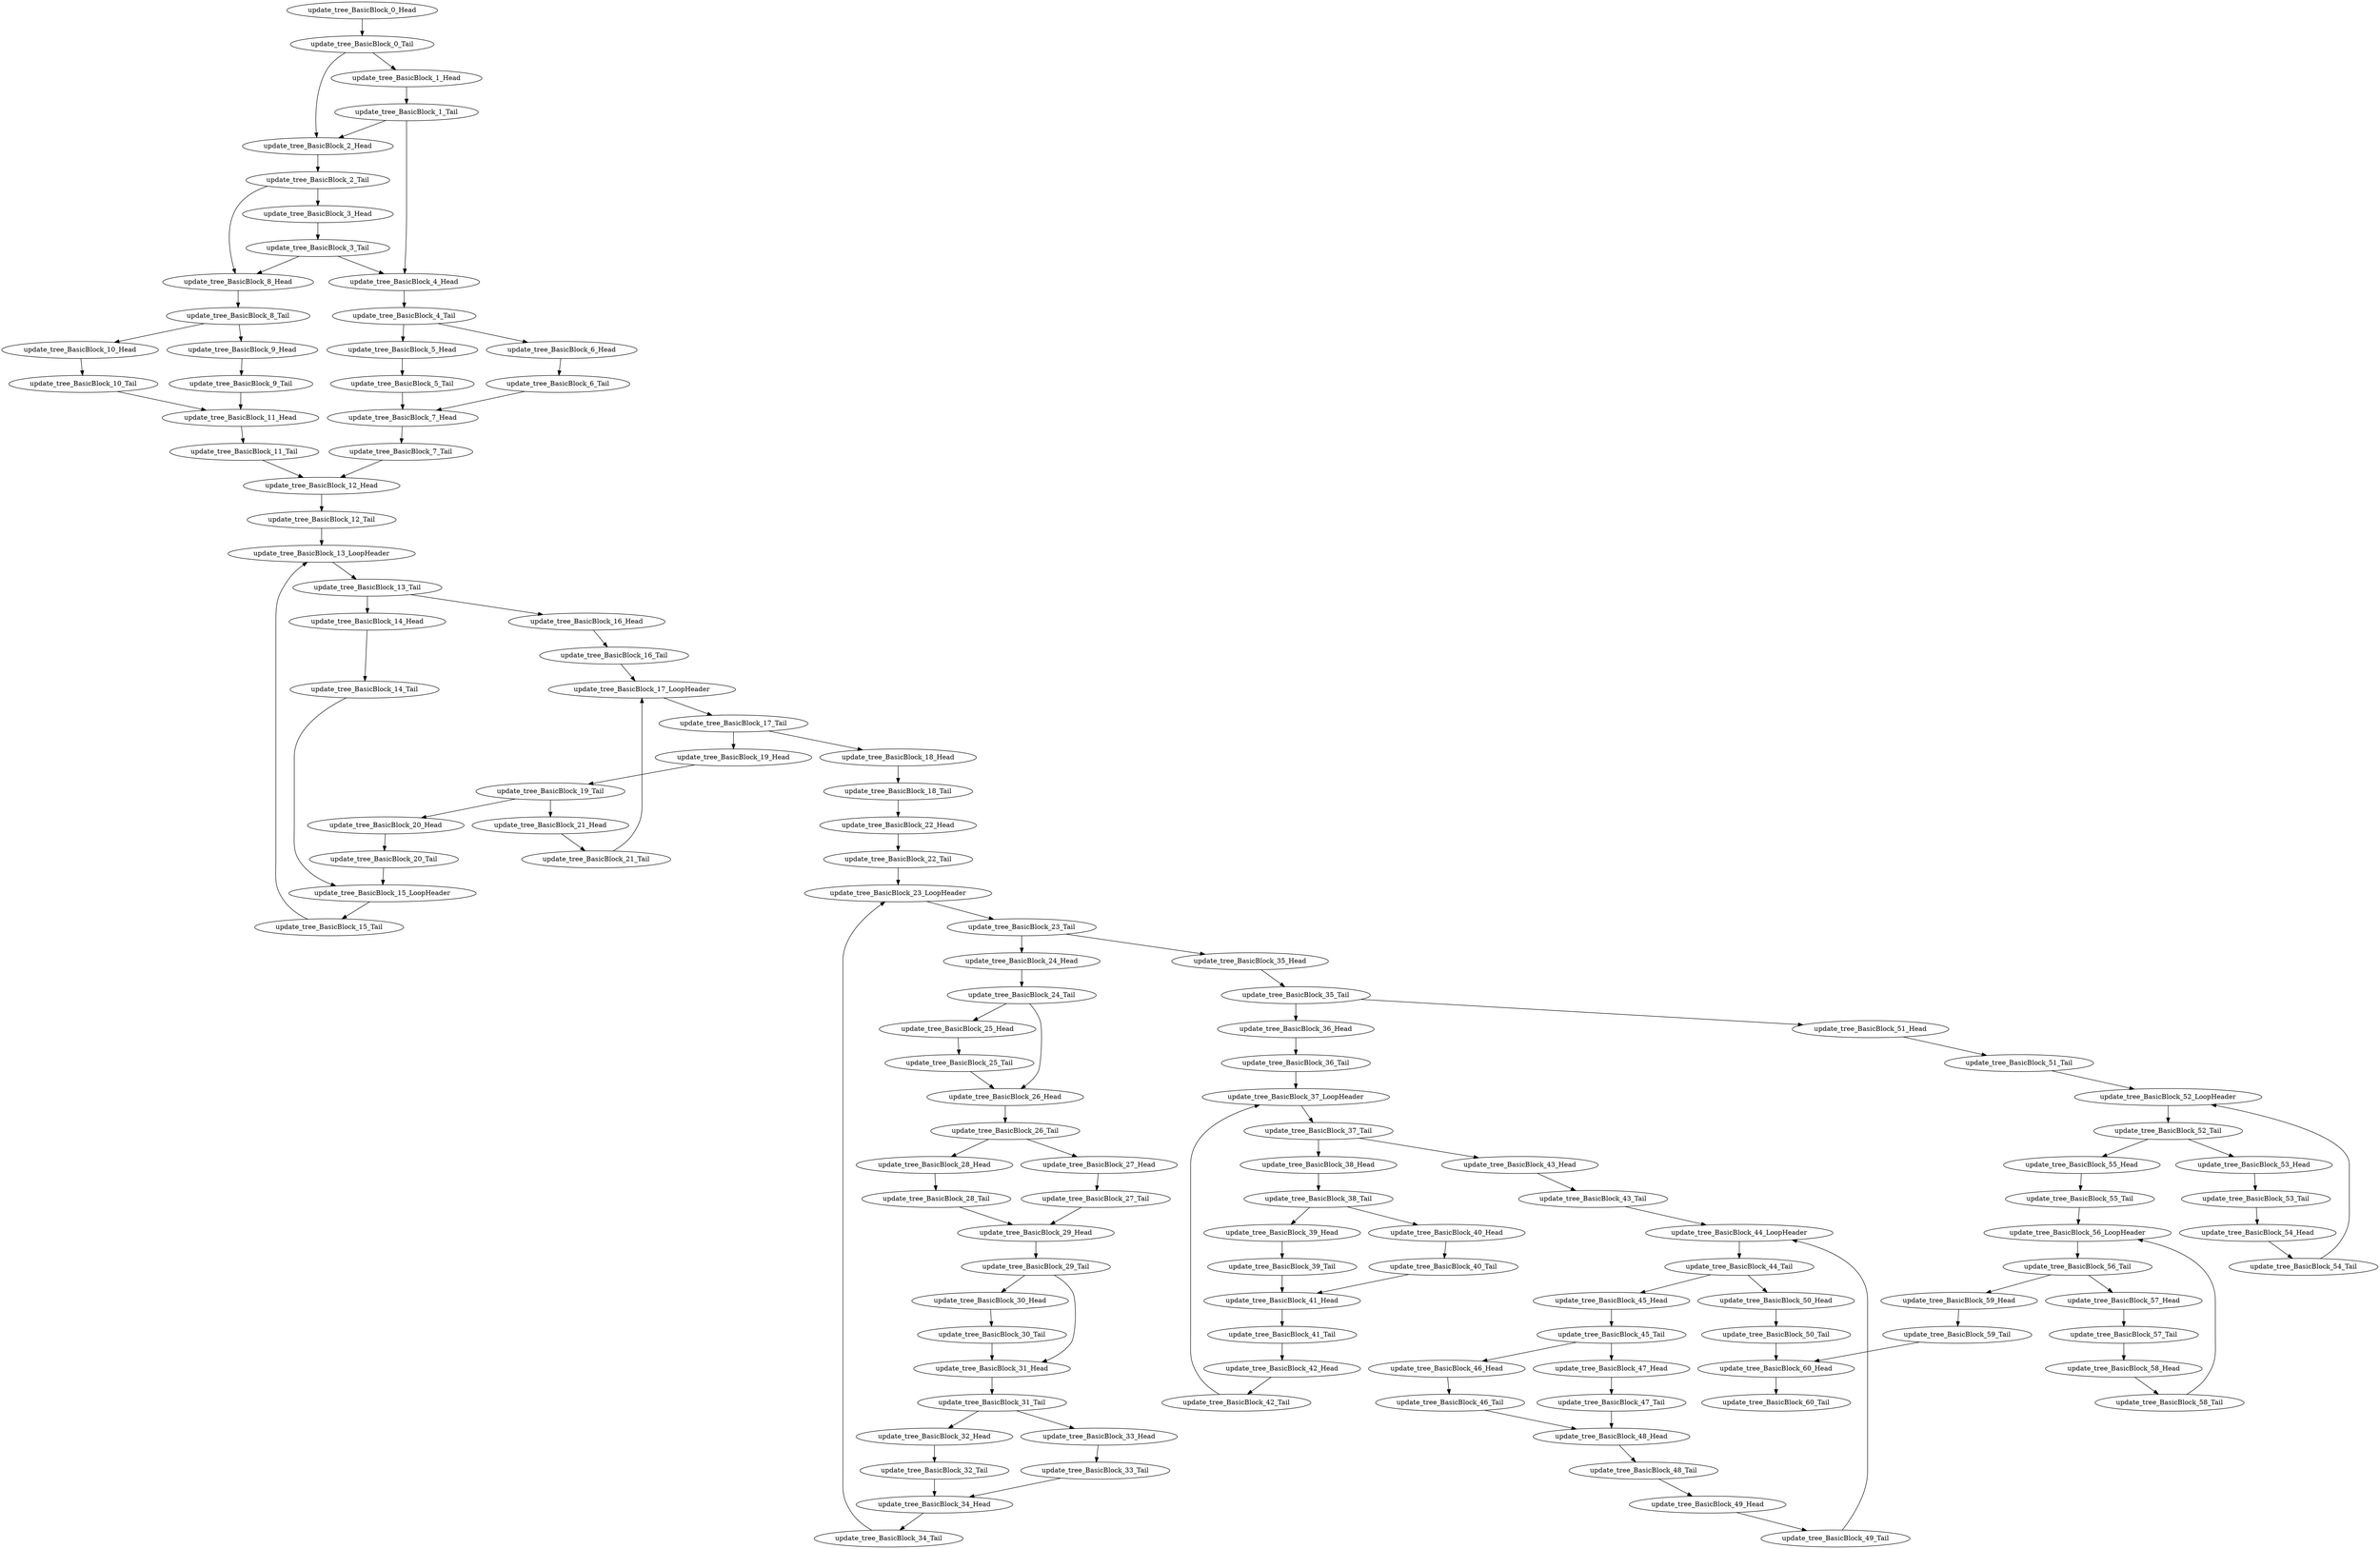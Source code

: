 digraph G {
    "update_tree_BasicBlock_0_Tail" -> "update_tree_BasicBlock_2_Head"
    "update_tree_BasicBlock_0_Tail" -> "update_tree_BasicBlock_1_Head"
    "update_tree_BasicBlock_4_Tail" -> "update_tree_BasicBlock_5_Head"
    "update_tree_BasicBlock_4_Tail" -> "update_tree_BasicBlock_6_Head"
    "update_tree_BasicBlock_7_Tail" -> "update_tree_BasicBlock_12_Head"
    "update_tree_BasicBlock_0_Head" -> "update_tree_BasicBlock_0_Tail"
    "update_tree_BasicBlock_2_Tail" -> "update_tree_BasicBlock_3_Head"
    "update_tree_BasicBlock_2_Tail" -> "update_tree_BasicBlock_8_Head"
    "update_tree_BasicBlock_11_Head" -> "update_tree_BasicBlock_11_Tail"
    "update_tree_BasicBlock_11_Tail" -> "update_tree_BasicBlock_12_Head"
    "update_tree_BasicBlock_33_Head" -> "update_tree_BasicBlock_33_Tail"
    "update_tree_BasicBlock_33_Tail" -> "update_tree_BasicBlock_34_Head"
    "update_tree_BasicBlock_34_Head" -> "update_tree_BasicBlock_34_Tail"
    "update_tree_BasicBlock_34_Tail" -> "update_tree_BasicBlock_23_LoopHeader"
    "update_tree_BasicBlock_35_Head" -> "update_tree_BasicBlock_35_Tail"
    "update_tree_BasicBlock_35_Tail" -> "update_tree_BasicBlock_36_Head"
    "update_tree_BasicBlock_35_Tail" -> "update_tree_BasicBlock_51_Head"
    "update_tree_BasicBlock_3_Head" -> "update_tree_BasicBlock_3_Tail"
    "update_tree_BasicBlock_10_Head" -> "update_tree_BasicBlock_10_Tail"
    "update_tree_BasicBlock_1_Tail" -> "update_tree_BasicBlock_2_Head"
    "update_tree_BasicBlock_1_Tail" -> "update_tree_BasicBlock_4_Head"
    "update_tree_BasicBlock_2_Head" -> "update_tree_BasicBlock_2_Tail"
    "update_tree_BasicBlock_5_Head" -> "update_tree_BasicBlock_5_Tail"
    "update_tree_BasicBlock_4_Head" -> "update_tree_BasicBlock_4_Tail"
    "update_tree_BasicBlock_15_LoopHeader" -> "update_tree_BasicBlock_15_Tail"
    "update_tree_BasicBlock_15_Tail" -> "update_tree_BasicBlock_13_LoopHeader"
    "update_tree_BasicBlock_5_Tail" -> "update_tree_BasicBlock_7_Head"
    "update_tree_BasicBlock_16_Head" -> "update_tree_BasicBlock_16_Tail"
    "update_tree_BasicBlock_16_Tail" -> "update_tree_BasicBlock_17_LoopHeader"
    "update_tree_BasicBlock_6_Head" -> "update_tree_BasicBlock_6_Tail"
    "update_tree_BasicBlock_13_LoopHeader" -> "update_tree_BasicBlock_13_Tail"
    "update_tree_BasicBlock_13_Tail" -> "update_tree_BasicBlock_16_Head"
    "update_tree_BasicBlock_13_Tail" -> "update_tree_BasicBlock_14_Head"
    "update_tree_BasicBlock_8_Tail" -> "update_tree_BasicBlock_10_Head"
    "update_tree_BasicBlock_8_Tail" -> "update_tree_BasicBlock_9_Head"
    "update_tree_BasicBlock_9_Head" -> "update_tree_BasicBlock_9_Tail"
    "update_tree_BasicBlock_17_LoopHeader" -> "update_tree_BasicBlock_17_Tail"
    "update_tree_BasicBlock_17_Tail" -> "update_tree_BasicBlock_19_Head"
    "update_tree_BasicBlock_17_Tail" -> "update_tree_BasicBlock_18_Head"
    "update_tree_BasicBlock_3_Tail" -> "update_tree_BasicBlock_4_Head"
    "update_tree_BasicBlock_3_Tail" -> "update_tree_BasicBlock_8_Head"
    "update_tree_BasicBlock_14_Head" -> "update_tree_BasicBlock_14_Tail"
    "update_tree_BasicBlock_14_Tail" -> "update_tree_BasicBlock_15_LoopHeader"
    "update_tree_BasicBlock_1_Head" -> "update_tree_BasicBlock_1_Tail"
    "update_tree_BasicBlock_24_Head" -> "update_tree_BasicBlock_24_Tail"
    "update_tree_BasicBlock_24_Tail" -> "update_tree_BasicBlock_25_Head"
    "update_tree_BasicBlock_24_Tail" -> "update_tree_BasicBlock_26_Head"
    "update_tree_BasicBlock_25_Head" -> "update_tree_BasicBlock_25_Tail"
    "update_tree_BasicBlock_25_Tail" -> "update_tree_BasicBlock_26_Head"
    "update_tree_BasicBlock_45_Tail" -> "update_tree_BasicBlock_46_Head"
    "update_tree_BasicBlock_45_Tail" -> "update_tree_BasicBlock_47_Head"
    "update_tree_BasicBlock_46_Head" -> "update_tree_BasicBlock_46_Tail"
    "update_tree_BasicBlock_46_Tail" -> "update_tree_BasicBlock_48_Head"
    "update_tree_BasicBlock_47_Head" -> "update_tree_BasicBlock_47_Tail"
    "update_tree_BasicBlock_47_Tail" -> "update_tree_BasicBlock_48_Head"
    "update_tree_BasicBlock_48_Head" -> "update_tree_BasicBlock_48_Tail"
    "update_tree_BasicBlock_48_Tail" -> "update_tree_BasicBlock_49_Head"
    "update_tree_BasicBlock_49_Head" -> "update_tree_BasicBlock_49_Tail"
    "update_tree_BasicBlock_49_Tail" -> "update_tree_BasicBlock_44_LoopHeader"
    "update_tree_BasicBlock_42_Tail" -> "update_tree_BasicBlock_37_LoopHeader"
    "update_tree_BasicBlock_43_Head" -> "update_tree_BasicBlock_43_Tail"
    "update_tree_BasicBlock_43_Tail" -> "update_tree_BasicBlock_44_LoopHeader"
    "update_tree_BasicBlock_44_LoopHeader" -> "update_tree_BasicBlock_44_Tail"
    "update_tree_BasicBlock_44_Tail" -> "update_tree_BasicBlock_45_Head"
    "update_tree_BasicBlock_44_Tail" -> "update_tree_BasicBlock_50_Head"
    "update_tree_BasicBlock_45_Head" -> "update_tree_BasicBlock_45_Tail"
    "update_tree_BasicBlock_36_Head" -> "update_tree_BasicBlock_36_Tail"
    "update_tree_BasicBlock_36_Tail" -> "update_tree_BasicBlock_37_LoopHeader"
    "update_tree_BasicBlock_37_LoopHeader" -> "update_tree_BasicBlock_37_Tail"
    "update_tree_BasicBlock_37_Tail" -> "update_tree_BasicBlock_43_Head"
    "update_tree_BasicBlock_37_Tail" -> "update_tree_BasicBlock_38_Head"
    "update_tree_BasicBlock_38_Head" -> "update_tree_BasicBlock_38_Tail"
    "update_tree_BasicBlock_38_Tail" -> "update_tree_BasicBlock_39_Head"
    "update_tree_BasicBlock_38_Tail" -> "update_tree_BasicBlock_40_Head"
    "update_tree_BasicBlock_26_Head" -> "update_tree_BasicBlock_26_Tail"
    "update_tree_BasicBlock_26_Tail" -> "update_tree_BasicBlock_27_Head"
    "update_tree_BasicBlock_26_Tail" -> "update_tree_BasicBlock_28_Head"
    "update_tree_BasicBlock_27_Head" -> "update_tree_BasicBlock_27_Tail"
    "update_tree_BasicBlock_27_Tail" -> "update_tree_BasicBlock_29_Head"
    "update_tree_BasicBlock_8_Head" -> "update_tree_BasicBlock_8_Tail"
    "update_tree_BasicBlock_6_Tail" -> "update_tree_BasicBlock_7_Head"
    "update_tree_BasicBlock_7_Head" -> "update_tree_BasicBlock_7_Tail"
    "update_tree_BasicBlock_54_Tail" -> "update_tree_BasicBlock_52_LoopHeader"
    "update_tree_BasicBlock_55_Head" -> "update_tree_BasicBlock_55_Tail"
    "update_tree_BasicBlock_55_Tail" -> "update_tree_BasicBlock_56_LoopHeader"
    "update_tree_BasicBlock_56_LoopHeader" -> "update_tree_BasicBlock_56_Tail"
    "update_tree_BasicBlock_56_Tail" -> "update_tree_BasicBlock_57_Head"
    "update_tree_BasicBlock_56_Tail" -> "update_tree_BasicBlock_59_Head"
    "update_tree_BasicBlock_57_Head" -> "update_tree_BasicBlock_57_Tail"
    "update_tree_BasicBlock_57_Tail" -> "update_tree_BasicBlock_58_Head"
    "update_tree_BasicBlock_58_Head" -> "update_tree_BasicBlock_58_Tail"
    "update_tree_BasicBlock_58_Tail" -> "update_tree_BasicBlock_56_LoopHeader"
    "update_tree_BasicBlock_59_Head" -> "update_tree_BasicBlock_59_Tail"
    "update_tree_BasicBlock_59_Tail" -> "update_tree_BasicBlock_60_Head"
    "update_tree_BasicBlock_60_Head" -> "update_tree_BasicBlock_60_Tail"
    "update_tree_BasicBlock_19_Head" -> "update_tree_BasicBlock_19_Tail"
    "update_tree_BasicBlock_19_Tail" -> "update_tree_BasicBlock_20_Head"
    "update_tree_BasicBlock_19_Tail" -> "update_tree_BasicBlock_21_Head"
    "update_tree_BasicBlock_39_Head" -> "update_tree_BasicBlock_39_Tail"
    "update_tree_BasicBlock_39_Tail" -> "update_tree_BasicBlock_41_Head"
    "update_tree_BasicBlock_40_Head" -> "update_tree_BasicBlock_40_Tail"
    "update_tree_BasicBlock_40_Tail" -> "update_tree_BasicBlock_41_Head"
    "update_tree_BasicBlock_41_Head" -> "update_tree_BasicBlock_41_Tail"
    "update_tree_BasicBlock_41_Tail" -> "update_tree_BasicBlock_42_Head"
    "update_tree_BasicBlock_42_Head" -> "update_tree_BasicBlock_42_Tail"
    "update_tree_BasicBlock_28_Head" -> "update_tree_BasicBlock_28_Tail"
    "update_tree_BasicBlock_28_Tail" -> "update_tree_BasicBlock_29_Head"
    "update_tree_BasicBlock_29_Head" -> "update_tree_BasicBlock_29_Tail"
    "update_tree_BasicBlock_29_Tail" -> "update_tree_BasicBlock_30_Head"
    "update_tree_BasicBlock_29_Tail" -> "update_tree_BasicBlock_31_Head"
    "update_tree_BasicBlock_30_Head" -> "update_tree_BasicBlock_30_Tail"
    "update_tree_BasicBlock_21_Tail" -> "update_tree_BasicBlock_17_LoopHeader"
    "update_tree_BasicBlock_22_Head" -> "update_tree_BasicBlock_22_Tail"
    "update_tree_BasicBlock_18_Head" -> "update_tree_BasicBlock_18_Tail"
    "update_tree_BasicBlock_18_Tail" -> "update_tree_BasicBlock_22_Head"
    "update_tree_BasicBlock_9_Tail" -> "update_tree_BasicBlock_11_Head"
    "update_tree_BasicBlock_10_Tail" -> "update_tree_BasicBlock_11_Head"
    "update_tree_BasicBlock_22_Tail" -> "update_tree_BasicBlock_23_LoopHeader"
    "update_tree_BasicBlock_23_LoopHeader" -> "update_tree_BasicBlock_23_Tail"
    "update_tree_BasicBlock_23_Tail" -> "update_tree_BasicBlock_35_Head"
    "update_tree_BasicBlock_23_Tail" -> "update_tree_BasicBlock_24_Head"
    "update_tree_BasicBlock_30_Tail" -> "update_tree_BasicBlock_31_Head"
    "update_tree_BasicBlock_31_Head" -> "update_tree_BasicBlock_31_Tail"
    "update_tree_BasicBlock_31_Tail" -> "update_tree_BasicBlock_33_Head"
    "update_tree_BasicBlock_31_Tail" -> "update_tree_BasicBlock_32_Head"
    "update_tree_BasicBlock_32_Head" -> "update_tree_BasicBlock_32_Tail"
    "update_tree_BasicBlock_32_Tail" -> "update_tree_BasicBlock_34_Head"
    "update_tree_BasicBlock_20_Head" -> "update_tree_BasicBlock_20_Tail"
    "update_tree_BasicBlock_20_Tail" -> "update_tree_BasicBlock_15_LoopHeader"
    "update_tree_BasicBlock_21_Head" -> "update_tree_BasicBlock_21_Tail"
    "update_tree_BasicBlock_12_Head" -> "update_tree_BasicBlock_12_Tail"
    "update_tree_BasicBlock_12_Tail" -> "update_tree_BasicBlock_13_LoopHeader"
    "update_tree_BasicBlock_50_Head" -> "update_tree_BasicBlock_50_Tail"
    "update_tree_BasicBlock_50_Tail" -> "update_tree_BasicBlock_60_Head"
    "update_tree_BasicBlock_51_Head" -> "update_tree_BasicBlock_51_Tail"
    "update_tree_BasicBlock_51_Tail" -> "update_tree_BasicBlock_52_LoopHeader"
    "update_tree_BasicBlock_52_LoopHeader" -> "update_tree_BasicBlock_52_Tail"
    "update_tree_BasicBlock_52_Tail" -> "update_tree_BasicBlock_55_Head"
    "update_tree_BasicBlock_52_Tail" -> "update_tree_BasicBlock_53_Head"
    "update_tree_BasicBlock_53_Head" -> "update_tree_BasicBlock_53_Tail"
    "update_tree_BasicBlock_53_Tail" -> "update_tree_BasicBlock_54_Head"
    "update_tree_BasicBlock_54_Head" -> "update_tree_BasicBlock_54_Tail"
}
